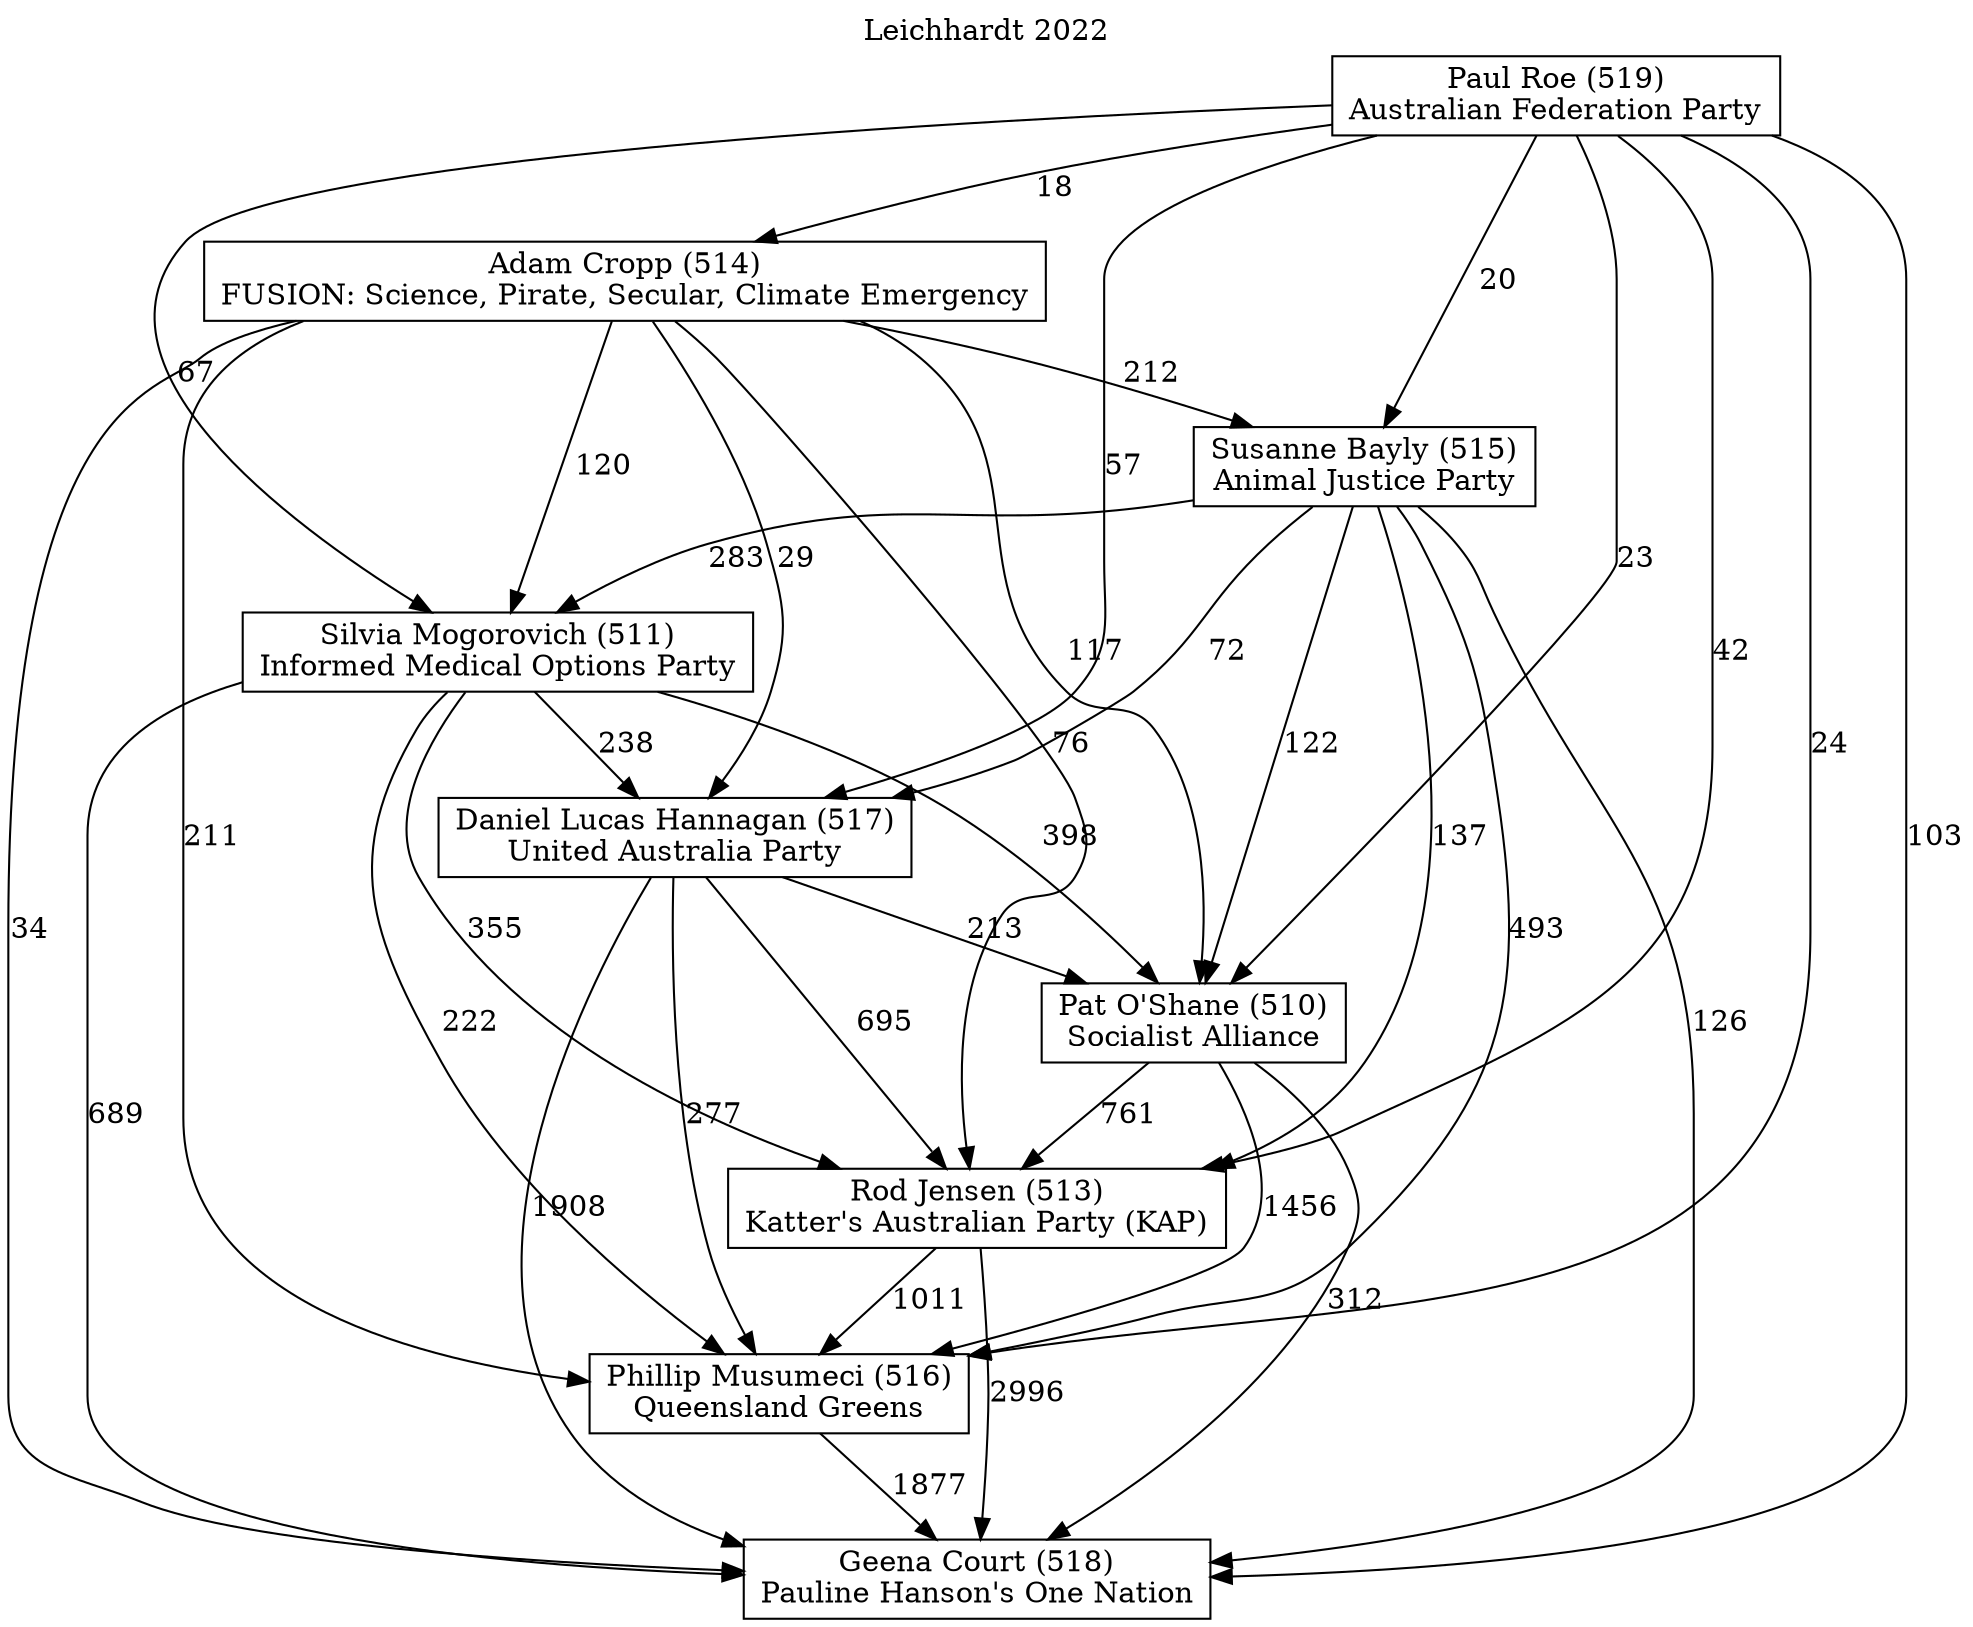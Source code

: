 // House preference flow
digraph "Geena Court (518)_Leichhardt_2022" {
	graph [label="Leichhardt 2022" labelloc=t mclimit=10]
	node [shape=box]
	"Geena Court (518)" [label="Geena Court (518)
Pauline Hanson's One Nation"]
	"Phillip Musumeci (516)" [label="Phillip Musumeci (516)
Queensland Greens"]
	"Rod Jensen (513)" [label="Rod Jensen (513)
Katter's Australian Party (KAP)"]
	"Pat O'Shane (510)" [label="Pat O'Shane (510)
Socialist Alliance"]
	"Daniel Lucas Hannagan (517)" [label="Daniel Lucas Hannagan (517)
United Australia Party"]
	"Silvia Mogorovich (511)" [label="Silvia Mogorovich (511)
Informed Medical Options Party"]
	"Susanne Bayly (515)" [label="Susanne Bayly (515)
Animal Justice Party"]
	"Adam Cropp (514)" [label="Adam Cropp (514)
FUSION: Science, Pirate, Secular, Climate Emergency"]
	"Paul Roe (519)" [label="Paul Roe (519)
Australian Federation Party"]
	"Phillip Musumeci (516)" -> "Geena Court (518)" [label=1877]
	"Rod Jensen (513)" -> "Phillip Musumeci (516)" [label=1011]
	"Pat O'Shane (510)" -> "Rod Jensen (513)" [label=761]
	"Daniel Lucas Hannagan (517)" -> "Pat O'Shane (510)" [label=213]
	"Silvia Mogorovich (511)" -> "Daniel Lucas Hannagan (517)" [label=238]
	"Susanne Bayly (515)" -> "Silvia Mogorovich (511)" [label=283]
	"Adam Cropp (514)" -> "Susanne Bayly (515)" [label=212]
	"Paul Roe (519)" -> "Adam Cropp (514)" [label=18]
	"Rod Jensen (513)" -> "Geena Court (518)" [label=2996]
	"Pat O'Shane (510)" -> "Geena Court (518)" [label=312]
	"Daniel Lucas Hannagan (517)" -> "Geena Court (518)" [label=1908]
	"Silvia Mogorovich (511)" -> "Geena Court (518)" [label=689]
	"Susanne Bayly (515)" -> "Geena Court (518)" [label=126]
	"Adam Cropp (514)" -> "Geena Court (518)" [label=34]
	"Paul Roe (519)" -> "Geena Court (518)" [label=103]
	"Paul Roe (519)" -> "Susanne Bayly (515)" [label=20]
	"Adam Cropp (514)" -> "Silvia Mogorovich (511)" [label=120]
	"Paul Roe (519)" -> "Silvia Mogorovich (511)" [label=67]
	"Susanne Bayly (515)" -> "Daniel Lucas Hannagan (517)" [label=72]
	"Adam Cropp (514)" -> "Daniel Lucas Hannagan (517)" [label=29]
	"Paul Roe (519)" -> "Daniel Lucas Hannagan (517)" [label=57]
	"Silvia Mogorovich (511)" -> "Pat O'Shane (510)" [label=398]
	"Susanne Bayly (515)" -> "Pat O'Shane (510)" [label=122]
	"Adam Cropp (514)" -> "Pat O'Shane (510)" [label=117]
	"Paul Roe (519)" -> "Pat O'Shane (510)" [label=23]
	"Daniel Lucas Hannagan (517)" -> "Rod Jensen (513)" [label=695]
	"Silvia Mogorovich (511)" -> "Rod Jensen (513)" [label=355]
	"Susanne Bayly (515)" -> "Rod Jensen (513)" [label=137]
	"Adam Cropp (514)" -> "Rod Jensen (513)" [label=76]
	"Paul Roe (519)" -> "Rod Jensen (513)" [label=42]
	"Pat O'Shane (510)" -> "Phillip Musumeci (516)" [label=1456]
	"Daniel Lucas Hannagan (517)" -> "Phillip Musumeci (516)" [label=277]
	"Silvia Mogorovich (511)" -> "Phillip Musumeci (516)" [label=222]
	"Susanne Bayly (515)" -> "Phillip Musumeci (516)" [label=493]
	"Adam Cropp (514)" -> "Phillip Musumeci (516)" [label=211]
	"Paul Roe (519)" -> "Phillip Musumeci (516)" [label=24]
}
